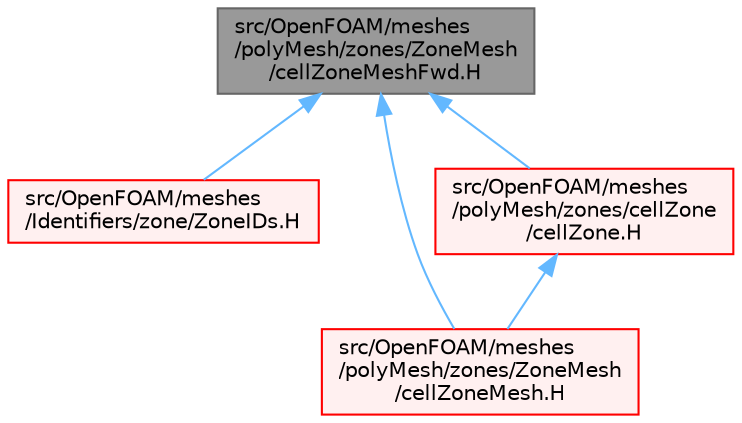 digraph "src/OpenFOAM/meshes/polyMesh/zones/ZoneMesh/cellZoneMeshFwd.H"
{
 // LATEX_PDF_SIZE
  bgcolor="transparent";
  edge [fontname=Helvetica,fontsize=10,labelfontname=Helvetica,labelfontsize=10];
  node [fontname=Helvetica,fontsize=10,shape=box,height=0.2,width=0.4];
  Node1 [id="Node000001",label="src/OpenFOAM/meshes\l/polyMesh/zones/ZoneMesh\l/cellZoneMeshFwd.H",height=0.2,width=0.4,color="gray40", fillcolor="grey60", style="filled", fontcolor="black",tooltip=" "];
  Node1 -> Node2 [id="edge1_Node000001_Node000002",dir="back",color="steelblue1",style="solid",tooltip=" "];
  Node2 [id="Node000002",label="src/OpenFOAM/meshes\l/Identifiers/zone/ZoneIDs.H",height=0.2,width=0.4,color="red", fillcolor="#FFF0F0", style="filled",URL="$ZoneIDs_8H.html",tooltip=" "];
  Node1 -> Node29 [id="edge2_Node000001_Node000029",dir="back",color="steelblue1",style="solid",tooltip=" "];
  Node29 [id="Node000029",label="src/OpenFOAM/meshes\l/polyMesh/zones/ZoneMesh\l/cellZoneMesh.H",height=0.2,width=0.4,color="red", fillcolor="#FFF0F0", style="filled",URL="$cellZoneMesh_8H.html",tooltip="Foam::cellZoneMesh."];
  Node1 -> Node3755 [id="edge3_Node000001_Node003755",dir="back",color="steelblue1",style="solid",tooltip=" "];
  Node3755 [id="Node003755",label="src/OpenFOAM/meshes\l/polyMesh/zones/cellZone\l/cellZone.H",height=0.2,width=0.4,color="red", fillcolor="#FFF0F0", style="filled",URL="$cellZone_8H.html",tooltip=" "];
  Node3755 -> Node29 [id="edge4_Node003755_Node000029",dir="back",color="steelblue1",style="solid",tooltip=" "];
}
